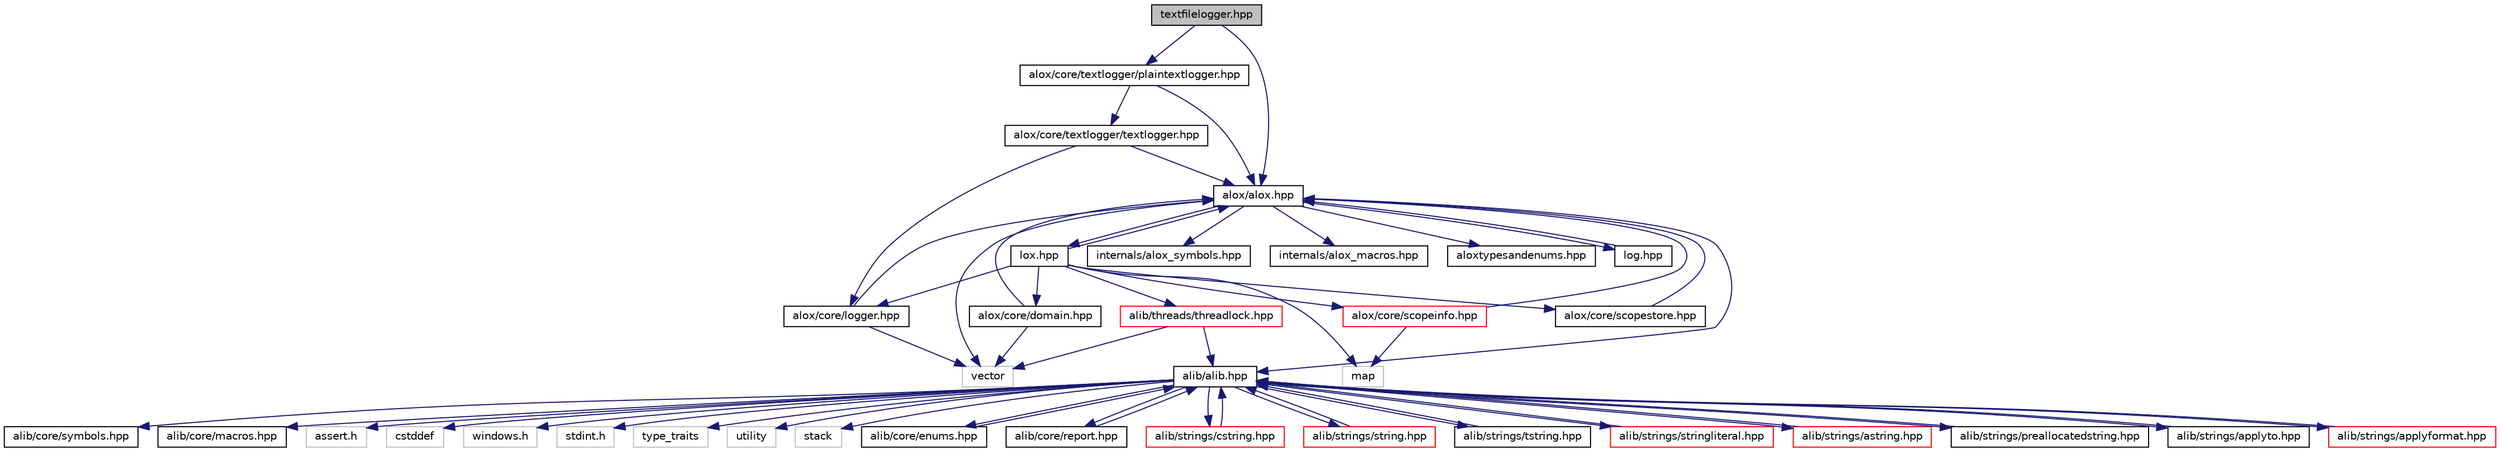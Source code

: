 digraph "textfilelogger.hpp"
{
  edge [fontname="Helvetica",fontsize="10",labelfontname="Helvetica",labelfontsize="10"];
  node [fontname="Helvetica",fontsize="10",shape=record];
  Node1 [label="textfilelogger.hpp",height=0.2,width=0.4,color="black", fillcolor="grey75", style="filled", fontcolor="black"];
  Node1 -> Node2 [color="midnightblue",fontsize="10",style="solid",fontname="Helvetica"];
  Node1 -> Node35 [color="midnightblue",fontsize="10",style="solid",fontname="Helvetica"];
  Node2 -> Node3 [color="midnightblue",fontsize="10",style="solid",fontname="Helvetica"];
  Node2 -> Node23 [color="midnightblue",fontsize="10",style="solid",fontname="Helvetica"];
  Node2 -> Node24 [color="midnightblue",fontsize="10",style="solid",fontname="Helvetica"];
  Node2 -> Node25 [color="midnightblue",fontsize="10",style="solid",fontname="Helvetica"];
  Node2 -> Node26 [color="midnightblue",fontsize="10",style="solid",fontname="Helvetica"];
  Node2 -> Node27 [color="midnightblue",fontsize="10",style="solid",fontname="Helvetica"];
  Node2 -> Node28 [color="midnightblue",fontsize="10",style="solid",fontname="Helvetica"];
  Node3 -> Node4 [color="midnightblue",fontsize="10",style="solid",fontname="Helvetica"];
  Node3 -> Node5 [color="midnightblue",fontsize="10",style="solid",fontname="Helvetica"];
  Node3 -> Node6 [color="midnightblue",fontsize="10",style="solid",fontname="Helvetica"];
  Node3 -> Node7 [color="midnightblue",fontsize="10",style="solid",fontname="Helvetica"];
  Node3 -> Node8 [color="midnightblue",fontsize="10",style="solid",fontname="Helvetica"];
  Node3 -> Node9 [color="midnightblue",fontsize="10",style="solid",fontname="Helvetica"];
  Node3 -> Node10 [color="midnightblue",fontsize="10",style="solid",fontname="Helvetica"];
  Node3 -> Node11 [color="midnightblue",fontsize="10",style="solid",fontname="Helvetica"];
  Node3 -> Node12 [color="midnightblue",fontsize="10",style="solid",fontname="Helvetica"];
  Node3 -> Node13 [color="midnightblue",fontsize="10",style="solid",fontname="Helvetica"];
  Node3 -> Node14 [color="midnightblue",fontsize="10",style="solid",fontname="Helvetica"];
  Node3 -> Node15 [color="midnightblue",fontsize="10",style="solid",fontname="Helvetica"];
  Node3 -> Node16 [color="midnightblue",fontsize="10",style="solid",fontname="Helvetica"];
  Node3 -> Node17 [color="midnightblue",fontsize="10",style="solid",fontname="Helvetica"];
  Node3 -> Node18 [color="midnightblue",fontsize="10",style="solid",fontname="Helvetica"];
  Node3 -> Node19 [color="midnightblue",fontsize="10",style="solid",fontname="Helvetica"];
  Node3 -> Node20 [color="midnightblue",fontsize="10",style="solid",fontname="Helvetica"];
  Node3 -> Node21 [color="midnightblue",fontsize="10",style="solid",fontname="Helvetica"];
  Node3 -> Node22 [color="midnightblue",fontsize="10",style="solid",fontname="Helvetica"];
  Node13 -> Node3 [color="midnightblue",fontsize="10",style="solid",fontname="Helvetica"];
  Node14 -> Node3 [color="midnightblue",fontsize="10",style="solid",fontname="Helvetica"];
  Node15 -> Node3 [color="midnightblue",fontsize="10",style="solid",fontname="Helvetica"];
  Node16 -> Node3 [color="midnightblue",fontsize="10",style="solid",fontname="Helvetica"];
  Node17 -> Node3 [color="midnightblue",fontsize="10",style="solid",fontname="Helvetica"];
  Node18 -> Node3 [color="midnightblue",fontsize="10",style="solid",fontname="Helvetica"];
  Node19 -> Node3 [color="midnightblue",fontsize="10",style="solid",fontname="Helvetica"];
  Node20 -> Node3 [color="midnightblue",fontsize="10",style="solid",fontname="Helvetica"];
  Node21 -> Node3 [color="midnightblue",fontsize="10",style="solid",fontname="Helvetica"];
  Node22 -> Node3 [color="midnightblue",fontsize="10",style="solid",fontname="Helvetica"];
  Node27 -> Node2 [color="midnightblue",fontsize="10",style="solid",fontname="Helvetica"];
  Node28 -> Node2 [color="midnightblue",fontsize="10",style="solid",fontname="Helvetica"];
  Node28 -> Node29 [color="midnightblue",fontsize="10",style="solid",fontname="Helvetica"];
  Node28 -> Node30 [color="midnightblue",fontsize="10",style="solid",fontname="Helvetica"];
  Node28 -> Node31 [color="midnightblue",fontsize="10",style="solid",fontname="Helvetica"];
  Node28 -> Node32 [color="midnightblue",fontsize="10",style="solid",fontname="Helvetica"];
  Node28 -> Node33 [color="midnightblue",fontsize="10",style="solid",fontname="Helvetica"];
  Node28 -> Node34 [color="midnightblue",fontsize="10",style="solid",fontname="Helvetica"];
  Node29 -> Node3 [color="midnightblue",fontsize="10",style="solid",fontname="Helvetica"];
  Node29 -> Node25 [color="midnightblue",fontsize="10",style="solid",fontname="Helvetica"];
  Node30 -> Node2 [color="midnightblue",fontsize="10",style="solid",fontname="Helvetica"];
  Node30 -> Node31 [color="midnightblue",fontsize="10",style="solid",fontname="Helvetica"];
  Node32 -> Node2 [color="midnightblue",fontsize="10",style="solid",fontname="Helvetica"];
  Node32 -> Node25 [color="midnightblue",fontsize="10",style="solid",fontname="Helvetica"];
  Node33 -> Node2 [color="midnightblue",fontsize="10",style="solid",fontname="Helvetica"];
  Node33 -> Node25 [color="midnightblue",fontsize="10",style="solid",fontname="Helvetica"];
  Node34 -> Node2 [color="midnightblue",fontsize="10",style="solid",fontname="Helvetica"];
  Node35 -> Node2 [color="midnightblue",fontsize="10",style="solid",fontname="Helvetica"];
  Node35 -> Node36 [color="midnightblue",fontsize="10",style="solid",fontname="Helvetica"];
  Node36 -> Node2 [color="midnightblue",fontsize="10",style="solid",fontname="Helvetica"];
  Node36 -> Node32 [color="midnightblue",fontsize="10",style="solid",fontname="Helvetica"];
  Node2 [label="alox/alox.hpp",height=0.2,width=0.4,color="black", fillcolor="white", style="filled",URL="$alox_8hpp.html"];
  Node3 [label="alib/alib.hpp",height=0.2,width=0.4,color="black", fillcolor="white", style="filled",URL="$alib_8hpp.html"];
  Node4 [label="alib/core/symbols.hpp",height=0.2,width=0.4,color="black", fillcolor="white", style="filled",URL="$symbols_8hpp.html"];
  Node5 [label="alib/core/macros.hpp",height=0.2,width=0.4,color="black", fillcolor="white", style="filled",URL="$macros_8hpp.html"];
  Node6 [label="assert.h",height=0.2,width=0.4,color="grey75", fillcolor="white", style="filled"];
  Node7 [label="cstddef",height=0.2,width=0.4,color="grey75", fillcolor="white", style="filled"];
  Node8 [label="windows.h",height=0.2,width=0.4,color="grey75", fillcolor="white", style="filled"];
  Node9 [label="stdint.h",height=0.2,width=0.4,color="grey75", fillcolor="white", style="filled"];
  Node10 [label="type_traits",height=0.2,width=0.4,color="grey75", fillcolor="white", style="filled"];
  Node11 [label="utility",height=0.2,width=0.4,color="grey75", fillcolor="white", style="filled"];
  Node12 [label="stack",height=0.2,width=0.4,color="grey75", fillcolor="white", style="filled"];
  Node13 [label="alib/core/enums.hpp",height=0.2,width=0.4,color="black", fillcolor="white", style="filled",URL="$enums_8hpp.html"];
  Node14 [label="alib/core/report.hpp",height=0.2,width=0.4,color="black", fillcolor="white", style="filled",URL="$report_8hpp.html"];
  Node15 [label="alib/strings/cstring.hpp",height=0.2,width=0.4,color="red", fillcolor="white", style="filled",URL="$cstring_8hpp.html"];
  Node16 [label="alib/strings/string.hpp",height=0.2,width=0.4,color="red", fillcolor="white", style="filled",URL="$string_8hpp.html"];
  Node17 [label="alib/strings/tstring.hpp",height=0.2,width=0.4,color="black", fillcolor="white", style="filled",URL="$tstring_8hpp.html"];
  Node18 [label="alib/strings/stringliteral.hpp",height=0.2,width=0.4,color="red", fillcolor="white", style="filled",URL="$stringliteral_8hpp.html"];
  Node19 [label="alib/strings/astring.hpp",height=0.2,width=0.4,color="red", fillcolor="white", style="filled",URL="$astring_8hpp.html"];
  Node20 [label="alib/strings/preallocatedstring.hpp",height=0.2,width=0.4,color="black", fillcolor="white", style="filled",URL="$preallocatedstring_8hpp.html"];
  Node21 [label="alib/strings/applyto.hpp",height=0.2,width=0.4,color="black", fillcolor="white", style="filled",URL="$applyto_8hpp.html"];
  Node22 [label="alib/strings/applyformat.hpp",height=0.2,width=0.4,color="red", fillcolor="white", style="filled",URL="$applyformat_8hpp.html"];
  Node23 [label="internals/alox_symbols.hpp",height=0.2,width=0.4,color="black", fillcolor="white", style="filled",URL="$alox__symbols_8hpp.html"];
  Node24 [label="internals/alox_macros.hpp",height=0.2,width=0.4,color="black", fillcolor="white", style="filled",URL="$alox__macros_8hpp.html"];
  Node25 [label="vector",height=0.2,width=0.4,color="grey75", fillcolor="white", style="filled"];
  Node26 [label="aloxtypesandenums.hpp",height=0.2,width=0.4,color="black", fillcolor="white", style="filled",URL="$aloxtypesandenums_8hpp.html"];
  Node27 [label="log.hpp",height=0.2,width=0.4,color="black", fillcolor="white", style="filled",URL="$log_8hpp.html"];
  Node28 [label="lox.hpp",height=0.2,width=0.4,color="black", fillcolor="white", style="filled",URL="$lox_8hpp.html"];
  Node29 [label="alib/threads/threadlock.hpp",height=0.2,width=0.4,color="red", fillcolor="white", style="filled",URL="$threadlock_8hpp.html"];
  Node30 [label="alox/core/scopeinfo.hpp",height=0.2,width=0.4,color="red", fillcolor="white", style="filled",URL="$scopeinfo_8hpp.html"];
  Node31 [label="map",height=0.2,width=0.4,color="grey75", fillcolor="white", style="filled"];
  Node32 [label="alox/core/logger.hpp",height=0.2,width=0.4,color="black", fillcolor="white", style="filled",URL="$logger_8hpp.html"];
  Node33 [label="alox/core/domain.hpp",height=0.2,width=0.4,color="black", fillcolor="white", style="filled",URL="$domain_8hpp.html"];
  Node34 [label="alox/core/scopestore.hpp",height=0.2,width=0.4,color="black", fillcolor="white", style="filled",URL="$scopestore_8hpp.html"];
  Node35 [label="alox/core/textlogger/plaintextlogger.hpp",height=0.2,width=0.4,color="black", fillcolor="white", style="filled",URL="$plaintextlogger_8hpp.html"];
  Node36 [label="alox/core/textlogger/textlogger.hpp",height=0.2,width=0.4,color="black", fillcolor="white", style="filled",URL="$textlogger_8hpp.html"];
}

